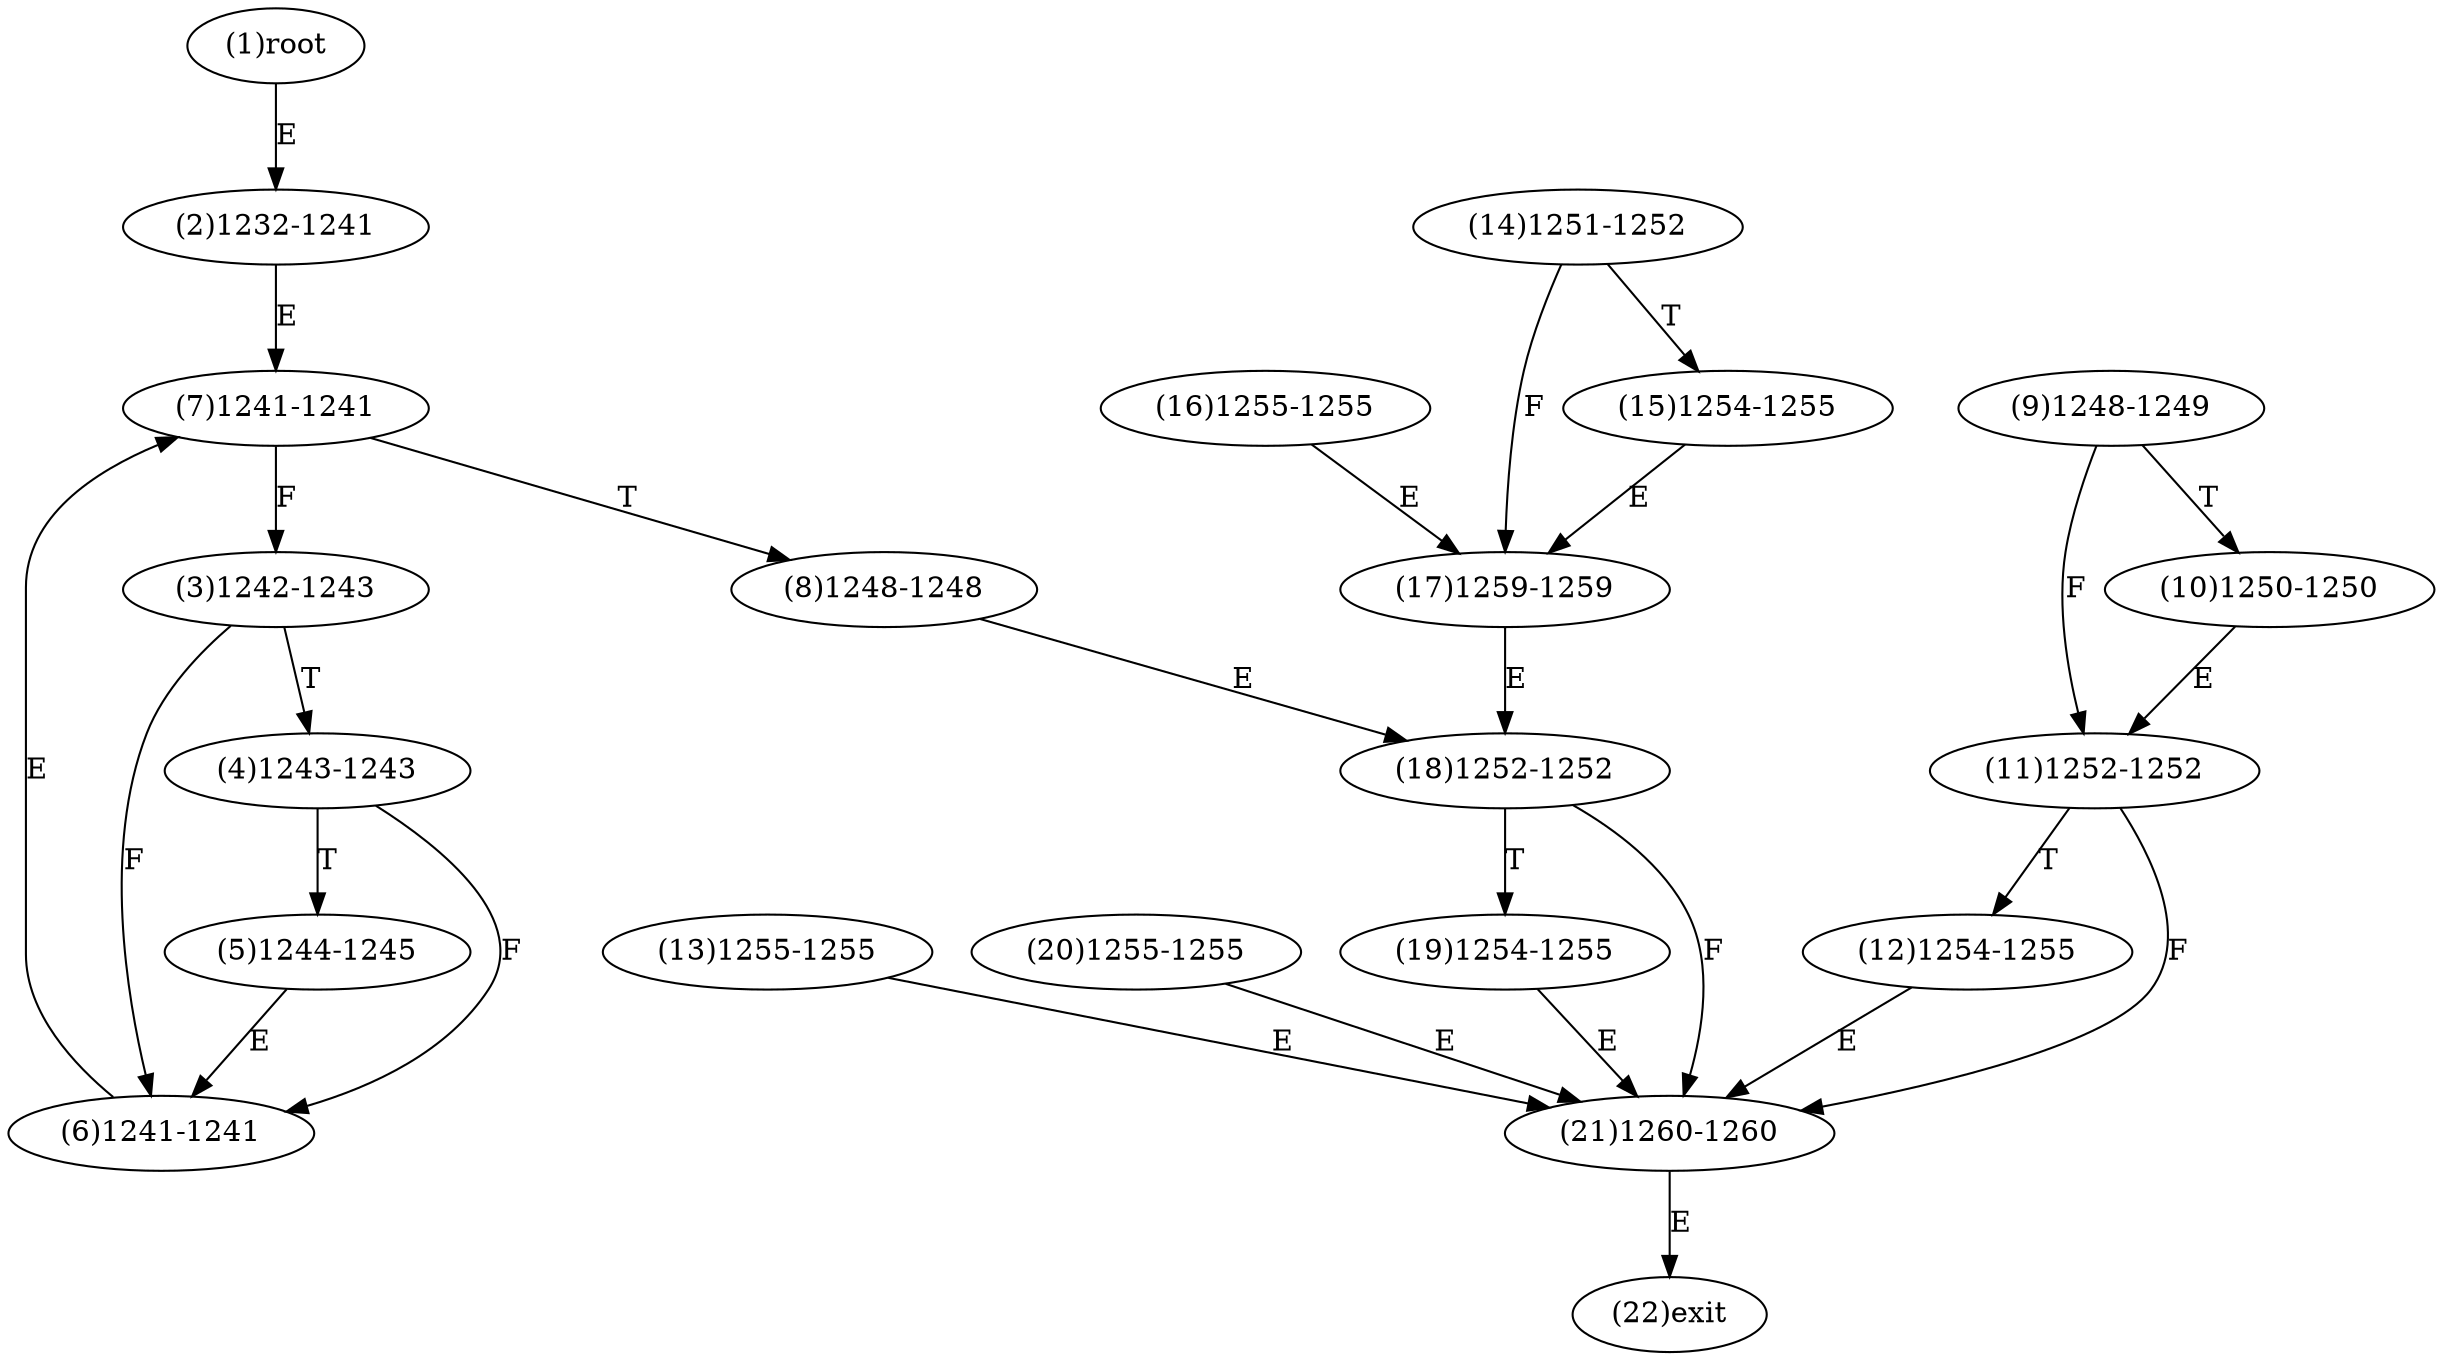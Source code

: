 digraph "" { 
1[ label="(1)root"];
2[ label="(2)1232-1241"];
3[ label="(3)1242-1243"];
4[ label="(4)1243-1243"];
5[ label="(5)1244-1245"];
6[ label="(6)1241-1241"];
7[ label="(7)1241-1241"];
8[ label="(8)1248-1248"];
9[ label="(9)1248-1249"];
10[ label="(10)1250-1250"];
11[ label="(11)1252-1252"];
12[ label="(12)1254-1255"];
13[ label="(13)1255-1255"];
14[ label="(14)1251-1252"];
15[ label="(15)1254-1255"];
17[ label="(17)1259-1259"];
16[ label="(16)1255-1255"];
19[ label="(19)1254-1255"];
18[ label="(18)1252-1252"];
21[ label="(21)1260-1260"];
20[ label="(20)1255-1255"];
22[ label="(22)exit"];
1->2[ label="E"];
2->7[ label="E"];
3->6[ label="F"];
3->4[ label="T"];
4->6[ label="F"];
4->5[ label="T"];
5->6[ label="E"];
6->7[ label="E"];
7->3[ label="F"];
7->8[ label="T"];
8->18[ label="E"];
9->11[ label="F"];
9->10[ label="T"];
10->11[ label="E"];
11->21[ label="F"];
11->12[ label="T"];
12->21[ label="E"];
13->21[ label="E"];
14->17[ label="F"];
14->15[ label="T"];
15->17[ label="E"];
16->17[ label="E"];
17->18[ label="E"];
18->21[ label="F"];
18->19[ label="T"];
19->21[ label="E"];
20->21[ label="E"];
21->22[ label="E"];
}